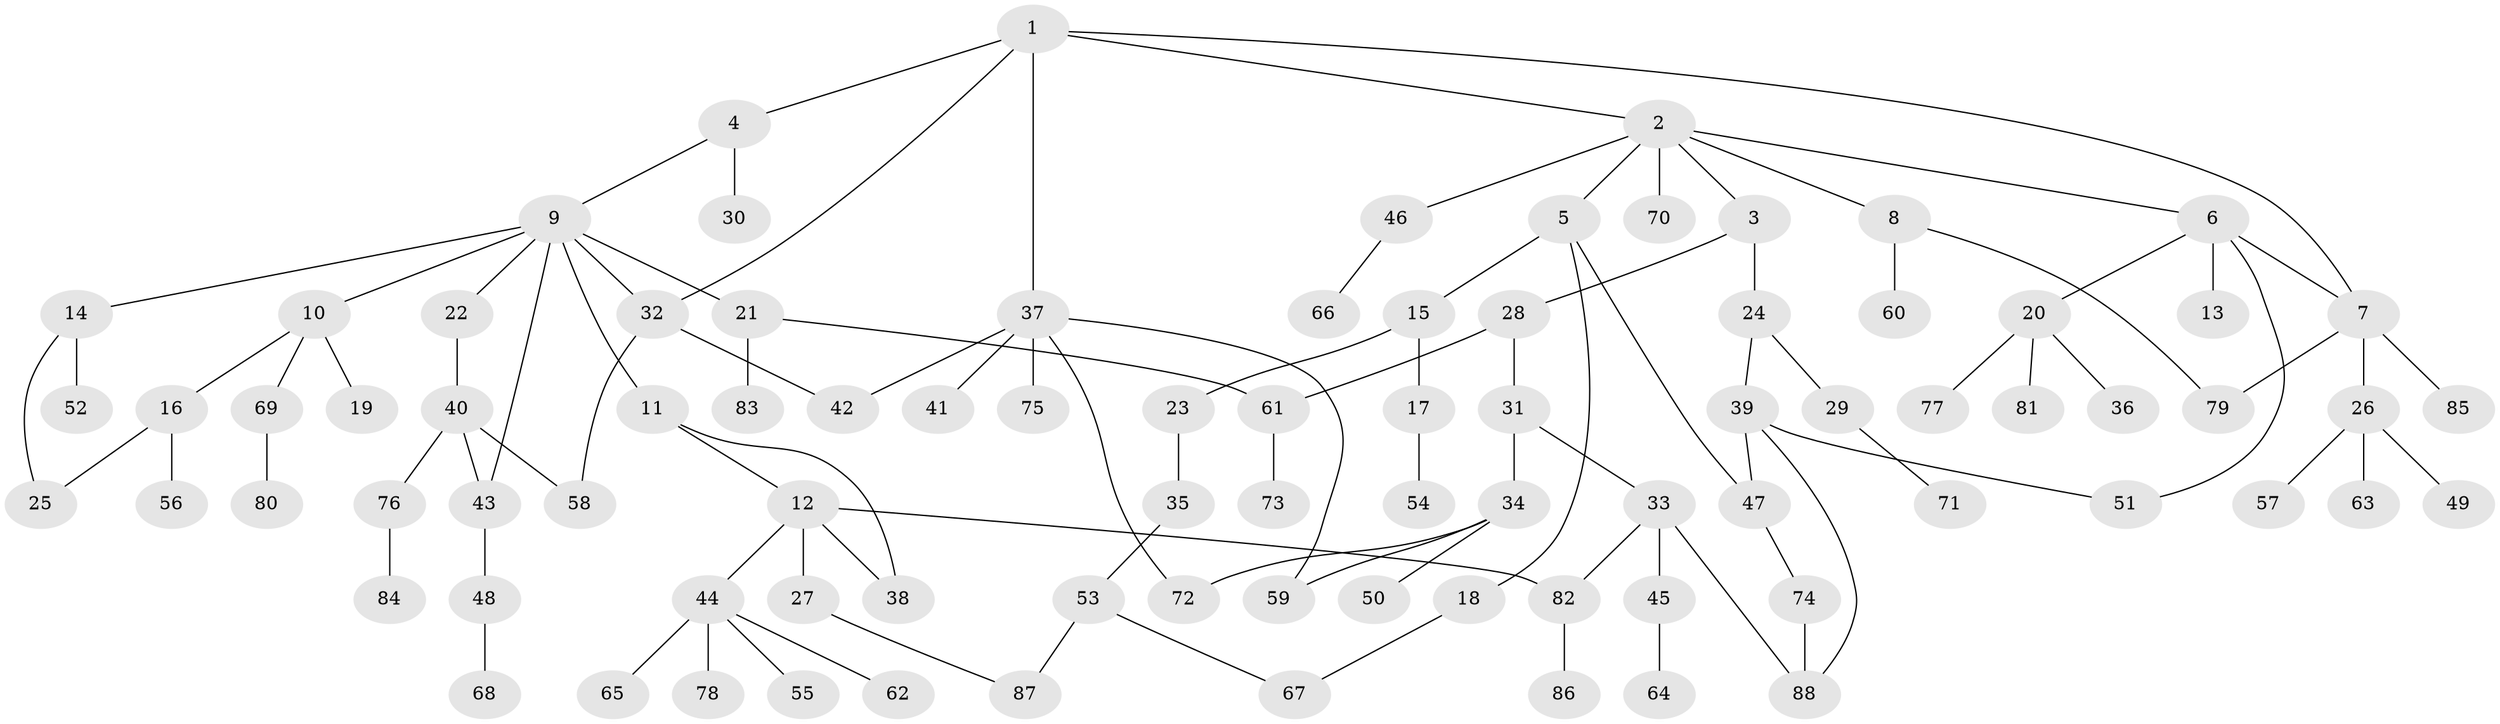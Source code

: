 // Generated by graph-tools (version 1.1) at 2025/10/02/27/25 16:10:52]
// undirected, 88 vertices, 105 edges
graph export_dot {
graph [start="1"]
  node [color=gray90,style=filled];
  1;
  2;
  3;
  4;
  5;
  6;
  7;
  8;
  9;
  10;
  11;
  12;
  13;
  14;
  15;
  16;
  17;
  18;
  19;
  20;
  21;
  22;
  23;
  24;
  25;
  26;
  27;
  28;
  29;
  30;
  31;
  32;
  33;
  34;
  35;
  36;
  37;
  38;
  39;
  40;
  41;
  42;
  43;
  44;
  45;
  46;
  47;
  48;
  49;
  50;
  51;
  52;
  53;
  54;
  55;
  56;
  57;
  58;
  59;
  60;
  61;
  62;
  63;
  64;
  65;
  66;
  67;
  68;
  69;
  70;
  71;
  72;
  73;
  74;
  75;
  76;
  77;
  78;
  79;
  80;
  81;
  82;
  83;
  84;
  85;
  86;
  87;
  88;
  1 -- 2;
  1 -- 4;
  1 -- 32;
  1 -- 37;
  1 -- 7;
  2 -- 3;
  2 -- 5;
  2 -- 6;
  2 -- 8;
  2 -- 46;
  2 -- 70;
  3 -- 24;
  3 -- 28;
  4 -- 9;
  4 -- 30;
  5 -- 15;
  5 -- 18;
  5 -- 47;
  6 -- 7;
  6 -- 13;
  6 -- 20;
  6 -- 51;
  7 -- 26;
  7 -- 85;
  7 -- 79;
  8 -- 60;
  8 -- 79;
  9 -- 10;
  9 -- 11;
  9 -- 14;
  9 -- 21;
  9 -- 22;
  9 -- 43;
  9 -- 32;
  10 -- 16;
  10 -- 19;
  10 -- 69;
  11 -- 12;
  11 -- 38;
  12 -- 27;
  12 -- 44;
  12 -- 82;
  12 -- 38;
  14 -- 52;
  14 -- 25;
  15 -- 17;
  15 -- 23;
  16 -- 25;
  16 -- 56;
  17 -- 54;
  18 -- 67;
  20 -- 36;
  20 -- 77;
  20 -- 81;
  21 -- 83;
  21 -- 61;
  22 -- 40;
  23 -- 35;
  24 -- 29;
  24 -- 39;
  26 -- 49;
  26 -- 57;
  26 -- 63;
  27 -- 87;
  28 -- 31;
  28 -- 61;
  29 -- 71;
  31 -- 33;
  31 -- 34;
  32 -- 42;
  32 -- 58;
  33 -- 45;
  33 -- 82;
  33 -- 88;
  34 -- 50;
  34 -- 72;
  34 -- 59;
  35 -- 53;
  37 -- 41;
  37 -- 59;
  37 -- 75;
  37 -- 42;
  37 -- 72;
  39 -- 47;
  39 -- 88;
  39 -- 51;
  40 -- 76;
  40 -- 43;
  40 -- 58;
  43 -- 48;
  44 -- 55;
  44 -- 62;
  44 -- 65;
  44 -- 78;
  45 -- 64;
  46 -- 66;
  47 -- 74;
  48 -- 68;
  53 -- 67;
  53 -- 87;
  61 -- 73;
  69 -- 80;
  74 -- 88;
  76 -- 84;
  82 -- 86;
}
